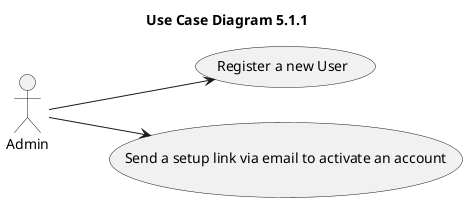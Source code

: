 ﻿@startuml
title Use Case Diagram 5.1.1
left to right direction

actor Admin

   usecase "Register a new User" as UC1.1
   Admin --> UC1.1
   usecase "Send a setup link via email to activate an account" as UC1.2
   Admin --> UC1.2

   
@enduml